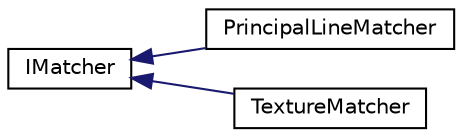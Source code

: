 digraph "Graphical Class Hierarchy"
{
  edge [fontname="Helvetica",fontsize="10",labelfontname="Helvetica",labelfontsize="10"];
  node [fontname="Helvetica",fontsize="10",shape=record];
  rankdir="LR";
  Node1 [label="IMatcher",height=0.2,width=0.4,color="black", fillcolor="white", style="filled",URL="$class_i_matcher.html",tooltip="The IMatcher class is an interface, designed to do 1:N matching. "];
  Node1 -> Node2 [dir="back",color="midnightblue",fontsize="10",style="solid",fontname="Helvetica"];
  Node2 [label="PrincipalLineMatcher",height=0.2,width=0.4,color="black", fillcolor="white", style="filled",URL="$class_principal_line_matcher.html",tooltip="The PrincipalLineMatcher class is an implementation of the IMatcher, uses Chamfer matching to match l..."];
  Node1 -> Node3 [dir="back",color="midnightblue",fontsize="10",style="solid",fontname="Helvetica"];
  Node3 [label="TextureMatcher",height=0.2,width=0.4,color="black", fillcolor="white", style="filled",URL="$class_texture_matcher.html",tooltip="The TextureMatcher class is an implementation of the IMatcher, uses Hamming distance to match line fe..."];
}
